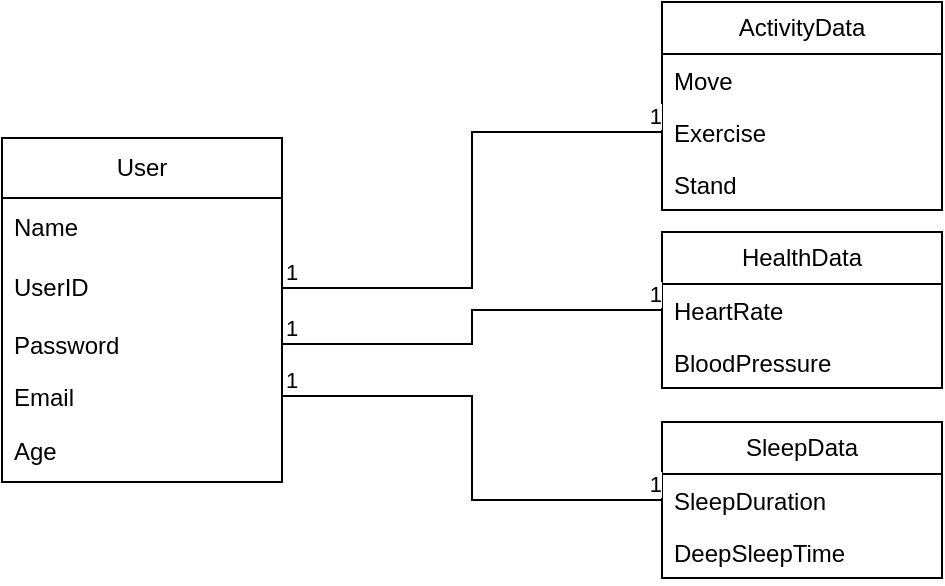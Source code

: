 <mxfile version="24.7.17">
  <diagram name="Page-1" id="NK3gaKlPLofOt02yHt58">
    <mxGraphModel dx="940" dy="490" grid="1" gridSize="10" guides="1" tooltips="1" connect="1" arrows="1" fold="1" page="1" pageScale="1" pageWidth="827" pageHeight="1169" math="0" shadow="0">
      <root>
        <mxCell id="0" />
        <mxCell id="1" parent="0" />
        <mxCell id="WFmSkY8YknKbxZvXbjkp-1" value="User" style="swimlane;fontStyle=0;childLayout=stackLayout;horizontal=1;startSize=30;horizontalStack=0;resizeParent=1;resizeParentMax=0;resizeLast=0;collapsible=1;marginBottom=0;whiteSpace=wrap;html=1;" vertex="1" parent="1">
          <mxGeometry x="30" y="78" width="140" height="172" as="geometry" />
        </mxCell>
        <mxCell id="WFmSkY8YknKbxZvXbjkp-3" value="Name" style="text;strokeColor=none;fillColor=none;align=left;verticalAlign=middle;spacingLeft=4;spacingRight=4;overflow=hidden;points=[[0,0.5],[1,0.5]];portConstraint=eastwest;rotatable=0;whiteSpace=wrap;html=1;" vertex="1" parent="WFmSkY8YknKbxZvXbjkp-1">
          <mxGeometry y="30" width="140" height="30" as="geometry" />
        </mxCell>
        <mxCell id="WFmSkY8YknKbxZvXbjkp-2" value="UserID" style="text;strokeColor=none;fillColor=none;align=left;verticalAlign=middle;spacingLeft=4;spacingRight=4;overflow=hidden;points=[[0,0.5],[1,0.5]];portConstraint=eastwest;rotatable=0;whiteSpace=wrap;html=1;" vertex="1" parent="WFmSkY8YknKbxZvXbjkp-1">
          <mxGeometry y="60" width="140" height="30" as="geometry" />
        </mxCell>
        <mxCell id="WFmSkY8YknKbxZvXbjkp-6" value="Password" style="text;strokeColor=none;fillColor=none;align=left;verticalAlign=top;spacingLeft=4;spacingRight=4;overflow=hidden;rotatable=0;points=[[0,0.5],[1,0.5]];portConstraint=eastwest;whiteSpace=wrap;html=1;" vertex="1" parent="WFmSkY8YknKbxZvXbjkp-1">
          <mxGeometry y="90" width="140" height="26" as="geometry" />
        </mxCell>
        <mxCell id="WFmSkY8YknKbxZvXbjkp-5" value="Email&lt;div&gt;&lt;br&gt;&lt;/div&gt;" style="text;strokeColor=none;fillColor=none;align=left;verticalAlign=top;spacingLeft=4;spacingRight=4;overflow=hidden;rotatable=0;points=[[0,0.5],[1,0.5]];portConstraint=eastwest;whiteSpace=wrap;html=1;" vertex="1" parent="WFmSkY8YknKbxZvXbjkp-1">
          <mxGeometry y="116" width="140" height="26" as="geometry" />
        </mxCell>
        <mxCell id="WFmSkY8YknKbxZvXbjkp-4" value="Age" style="text;strokeColor=none;fillColor=none;align=left;verticalAlign=middle;spacingLeft=4;spacingRight=4;overflow=hidden;points=[[0,0.5],[1,0.5]];portConstraint=eastwest;rotatable=0;whiteSpace=wrap;html=1;" vertex="1" parent="WFmSkY8YknKbxZvXbjkp-1">
          <mxGeometry y="142" width="140" height="30" as="geometry" />
        </mxCell>
        <mxCell id="WFmSkY8YknKbxZvXbjkp-7" value="SleepData" style="swimlane;fontStyle=0;childLayout=stackLayout;horizontal=1;startSize=26;fillColor=none;horizontalStack=0;resizeParent=1;resizeParentMax=0;resizeLast=0;collapsible=1;marginBottom=0;whiteSpace=wrap;html=1;" vertex="1" parent="1">
          <mxGeometry x="360" y="220" width="140" height="78" as="geometry" />
        </mxCell>
        <mxCell id="WFmSkY8YknKbxZvXbjkp-8" value="SleepDuration" style="text;strokeColor=none;fillColor=none;align=left;verticalAlign=top;spacingLeft=4;spacingRight=4;overflow=hidden;rotatable=0;points=[[0,0.5],[1,0.5]];portConstraint=eastwest;whiteSpace=wrap;html=1;" vertex="1" parent="WFmSkY8YknKbxZvXbjkp-7">
          <mxGeometry y="26" width="140" height="26" as="geometry" />
        </mxCell>
        <mxCell id="WFmSkY8YknKbxZvXbjkp-9" value="DeepSleepTime&lt;div&gt;&lt;br&gt;&lt;/div&gt;" style="text;strokeColor=none;fillColor=none;align=left;verticalAlign=top;spacingLeft=4;spacingRight=4;overflow=hidden;rotatable=0;points=[[0,0.5],[1,0.5]];portConstraint=eastwest;whiteSpace=wrap;html=1;" vertex="1" parent="WFmSkY8YknKbxZvXbjkp-7">
          <mxGeometry y="52" width="140" height="26" as="geometry" />
        </mxCell>
        <mxCell id="WFmSkY8YknKbxZvXbjkp-12" value="HealthData" style="swimlane;fontStyle=0;childLayout=stackLayout;horizontal=1;startSize=26;fillColor=none;horizontalStack=0;resizeParent=1;resizeParentMax=0;resizeLast=0;collapsible=1;marginBottom=0;whiteSpace=wrap;html=1;" vertex="1" parent="1">
          <mxGeometry x="360" y="125" width="140" height="78" as="geometry" />
        </mxCell>
        <mxCell id="WFmSkY8YknKbxZvXbjkp-13" value="HeartRate" style="text;strokeColor=none;fillColor=none;align=left;verticalAlign=top;spacingLeft=4;spacingRight=4;overflow=hidden;rotatable=0;points=[[0,0.5],[1,0.5]];portConstraint=eastwest;whiteSpace=wrap;html=1;" vertex="1" parent="WFmSkY8YknKbxZvXbjkp-12">
          <mxGeometry y="26" width="140" height="26" as="geometry" />
        </mxCell>
        <mxCell id="WFmSkY8YknKbxZvXbjkp-14" value="BloodPressure" style="text;strokeColor=none;fillColor=none;align=left;verticalAlign=top;spacingLeft=4;spacingRight=4;overflow=hidden;rotatable=0;points=[[0,0.5],[1,0.5]];portConstraint=eastwest;whiteSpace=wrap;html=1;" vertex="1" parent="WFmSkY8YknKbxZvXbjkp-12">
          <mxGeometry y="52" width="140" height="26" as="geometry" />
        </mxCell>
        <mxCell id="WFmSkY8YknKbxZvXbjkp-15" value="ActivityData" style="swimlane;fontStyle=0;childLayout=stackLayout;horizontal=1;startSize=26;fillColor=none;horizontalStack=0;resizeParent=1;resizeParentMax=0;resizeLast=0;collapsible=1;marginBottom=0;whiteSpace=wrap;html=1;" vertex="1" parent="1">
          <mxGeometry x="360" y="10" width="140" height="104" as="geometry" />
        </mxCell>
        <mxCell id="WFmSkY8YknKbxZvXbjkp-16" value="Move" style="text;strokeColor=none;fillColor=none;align=left;verticalAlign=top;spacingLeft=4;spacingRight=4;overflow=hidden;rotatable=0;points=[[0,0.5],[1,0.5]];portConstraint=eastwest;whiteSpace=wrap;html=1;" vertex="1" parent="WFmSkY8YknKbxZvXbjkp-15">
          <mxGeometry y="26" width="140" height="26" as="geometry" />
        </mxCell>
        <mxCell id="WFmSkY8YknKbxZvXbjkp-18" value="Exercise" style="text;strokeColor=none;fillColor=none;align=left;verticalAlign=top;spacingLeft=4;spacingRight=4;overflow=hidden;rotatable=0;points=[[0,0.5],[1,0.5]];portConstraint=eastwest;whiteSpace=wrap;html=1;" vertex="1" parent="WFmSkY8YknKbxZvXbjkp-15">
          <mxGeometry y="52" width="140" height="26" as="geometry" />
        </mxCell>
        <mxCell id="WFmSkY8YknKbxZvXbjkp-17" value="Stand" style="text;strokeColor=none;fillColor=none;align=left;verticalAlign=top;spacingLeft=4;spacingRight=4;overflow=hidden;rotatable=0;points=[[0,0.5],[1,0.5]];portConstraint=eastwest;whiteSpace=wrap;html=1;" vertex="1" parent="WFmSkY8YknKbxZvXbjkp-15">
          <mxGeometry y="78" width="140" height="26" as="geometry" />
        </mxCell>
        <mxCell id="WFmSkY8YknKbxZvXbjkp-27" value="" style="endArrow=none;html=1;edgeStyle=orthogonalEdgeStyle;rounded=0;exitX=1;exitY=0.5;exitDx=0;exitDy=0;entryX=0;entryY=0.5;entryDx=0;entryDy=0;" edge="1" parent="1" source="WFmSkY8YknKbxZvXbjkp-2" target="WFmSkY8YknKbxZvXbjkp-18">
          <mxGeometry relative="1" as="geometry">
            <mxPoint x="200" y="350" as="sourcePoint" />
            <mxPoint x="360" y="350" as="targetPoint" />
          </mxGeometry>
        </mxCell>
        <mxCell id="WFmSkY8YknKbxZvXbjkp-28" value="1" style="edgeLabel;resizable=0;html=1;align=left;verticalAlign=bottom;" connectable="0" vertex="1" parent="WFmSkY8YknKbxZvXbjkp-27">
          <mxGeometry x="-1" relative="1" as="geometry" />
        </mxCell>
        <mxCell id="WFmSkY8YknKbxZvXbjkp-29" value="1" style="edgeLabel;resizable=0;html=1;align=right;verticalAlign=bottom;" connectable="0" vertex="1" parent="WFmSkY8YknKbxZvXbjkp-27">
          <mxGeometry x="1" relative="1" as="geometry" />
        </mxCell>
        <mxCell id="WFmSkY8YknKbxZvXbjkp-30" value="" style="endArrow=none;html=1;edgeStyle=orthogonalEdgeStyle;rounded=0;exitX=1;exitY=0.5;exitDx=0;exitDy=0;entryX=0;entryY=0.5;entryDx=0;entryDy=0;" edge="1" parent="1" source="WFmSkY8YknKbxZvXbjkp-6" target="WFmSkY8YknKbxZvXbjkp-13">
          <mxGeometry relative="1" as="geometry">
            <mxPoint x="181" y="107" as="sourcePoint" />
            <mxPoint x="371" y="35" as="targetPoint" />
          </mxGeometry>
        </mxCell>
        <mxCell id="WFmSkY8YknKbxZvXbjkp-31" value="1" style="edgeLabel;resizable=0;html=1;align=left;verticalAlign=bottom;" connectable="0" vertex="1" parent="WFmSkY8YknKbxZvXbjkp-30">
          <mxGeometry x="-1" relative="1" as="geometry" />
        </mxCell>
        <mxCell id="WFmSkY8YknKbxZvXbjkp-32" value="1" style="edgeLabel;resizable=0;html=1;align=right;verticalAlign=bottom;" connectable="0" vertex="1" parent="WFmSkY8YknKbxZvXbjkp-30">
          <mxGeometry x="1" relative="1" as="geometry" />
        </mxCell>
        <mxCell id="WFmSkY8YknKbxZvXbjkp-33" value="" style="endArrow=none;html=1;edgeStyle=orthogonalEdgeStyle;rounded=0;exitX=1;exitY=0.5;exitDx=0;exitDy=0;entryX=0;entryY=0.5;entryDx=0;entryDy=0;" edge="1" parent="1" source="WFmSkY8YknKbxZvXbjkp-5" target="WFmSkY8YknKbxZvXbjkp-8">
          <mxGeometry relative="1" as="geometry">
            <mxPoint x="191" y="117" as="sourcePoint" />
            <mxPoint x="381" y="45" as="targetPoint" />
          </mxGeometry>
        </mxCell>
        <mxCell id="WFmSkY8YknKbxZvXbjkp-34" value="1" style="edgeLabel;resizable=0;html=1;align=left;verticalAlign=bottom;" connectable="0" vertex="1" parent="WFmSkY8YknKbxZvXbjkp-33">
          <mxGeometry x="-1" relative="1" as="geometry" />
        </mxCell>
        <mxCell id="WFmSkY8YknKbxZvXbjkp-35" value="1" style="edgeLabel;resizable=0;html=1;align=right;verticalAlign=bottom;" connectable="0" vertex="1" parent="WFmSkY8YknKbxZvXbjkp-33">
          <mxGeometry x="1" relative="1" as="geometry" />
        </mxCell>
      </root>
    </mxGraphModel>
  </diagram>
</mxfile>
